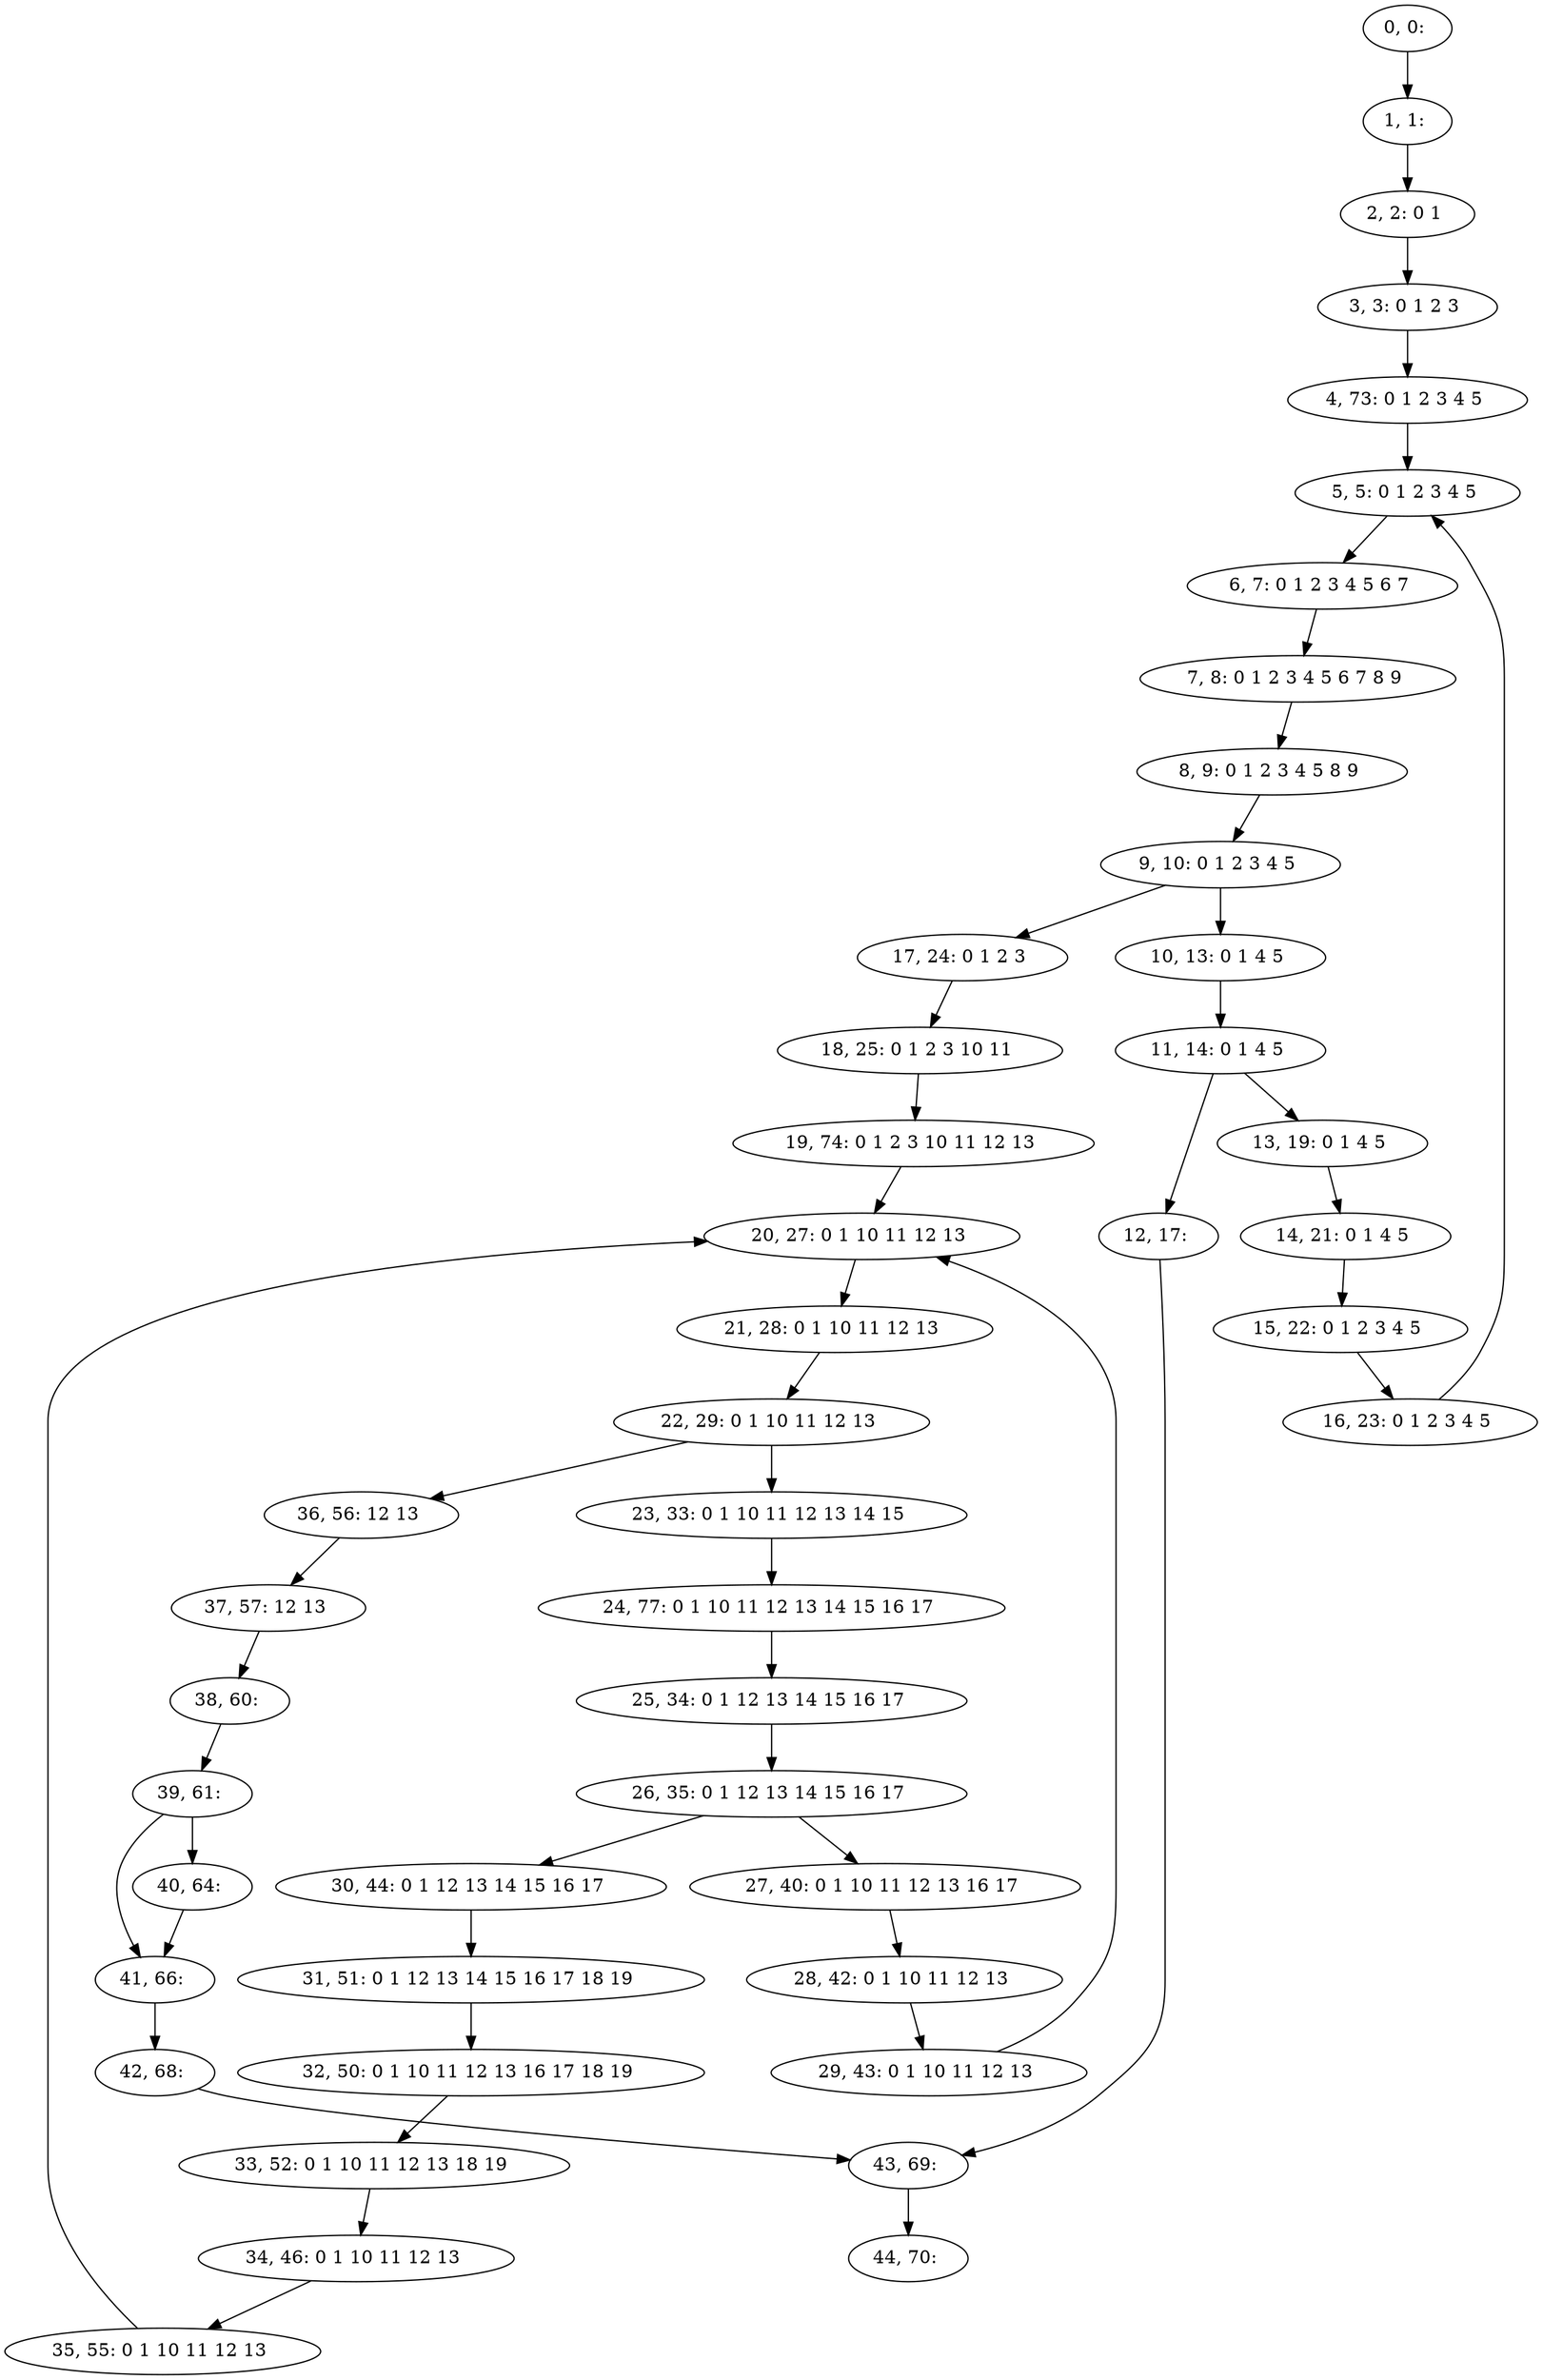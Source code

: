 digraph G {
0[label="0, 0: "];
1[label="1, 1: "];
2[label="2, 2: 0 1 "];
3[label="3, 3: 0 1 2 3 "];
4[label="4, 73: 0 1 2 3 4 5 "];
5[label="5, 5: 0 1 2 3 4 5 "];
6[label="6, 7: 0 1 2 3 4 5 6 7 "];
7[label="7, 8: 0 1 2 3 4 5 6 7 8 9 "];
8[label="8, 9: 0 1 2 3 4 5 8 9 "];
9[label="9, 10: 0 1 2 3 4 5 "];
10[label="10, 13: 0 1 4 5 "];
11[label="11, 14: 0 1 4 5 "];
12[label="12, 17: "];
13[label="13, 19: 0 1 4 5 "];
14[label="14, 21: 0 1 4 5 "];
15[label="15, 22: 0 1 2 3 4 5 "];
16[label="16, 23: 0 1 2 3 4 5 "];
17[label="17, 24: 0 1 2 3 "];
18[label="18, 25: 0 1 2 3 10 11 "];
19[label="19, 74: 0 1 2 3 10 11 12 13 "];
20[label="20, 27: 0 1 10 11 12 13 "];
21[label="21, 28: 0 1 10 11 12 13 "];
22[label="22, 29: 0 1 10 11 12 13 "];
23[label="23, 33: 0 1 10 11 12 13 14 15 "];
24[label="24, 77: 0 1 10 11 12 13 14 15 16 17 "];
25[label="25, 34: 0 1 12 13 14 15 16 17 "];
26[label="26, 35: 0 1 12 13 14 15 16 17 "];
27[label="27, 40: 0 1 10 11 12 13 16 17 "];
28[label="28, 42: 0 1 10 11 12 13 "];
29[label="29, 43: 0 1 10 11 12 13 "];
30[label="30, 44: 0 1 12 13 14 15 16 17 "];
31[label="31, 51: 0 1 12 13 14 15 16 17 18 19 "];
32[label="32, 50: 0 1 10 11 12 13 16 17 18 19 "];
33[label="33, 52: 0 1 10 11 12 13 18 19 "];
34[label="34, 46: 0 1 10 11 12 13 "];
35[label="35, 55: 0 1 10 11 12 13 "];
36[label="36, 56: 12 13 "];
37[label="37, 57: 12 13 "];
38[label="38, 60: "];
39[label="39, 61: "];
40[label="40, 64: "];
41[label="41, 66: "];
42[label="42, 68: "];
43[label="43, 69: "];
44[label="44, 70: "];
0->1 ;
1->2 ;
2->3 ;
3->4 ;
4->5 ;
5->6 ;
6->7 ;
7->8 ;
8->9 ;
9->10 ;
9->17 ;
10->11 ;
11->12 ;
11->13 ;
12->43 ;
13->14 ;
14->15 ;
15->16 ;
16->5 ;
17->18 ;
18->19 ;
19->20 ;
20->21 ;
21->22 ;
22->23 ;
22->36 ;
23->24 ;
24->25 ;
25->26 ;
26->27 ;
26->30 ;
27->28 ;
28->29 ;
29->20 ;
30->31 ;
31->32 ;
32->33 ;
33->34 ;
34->35 ;
35->20 ;
36->37 ;
37->38 ;
38->39 ;
39->40 ;
39->41 ;
40->41 ;
41->42 ;
42->43 ;
43->44 ;
}
